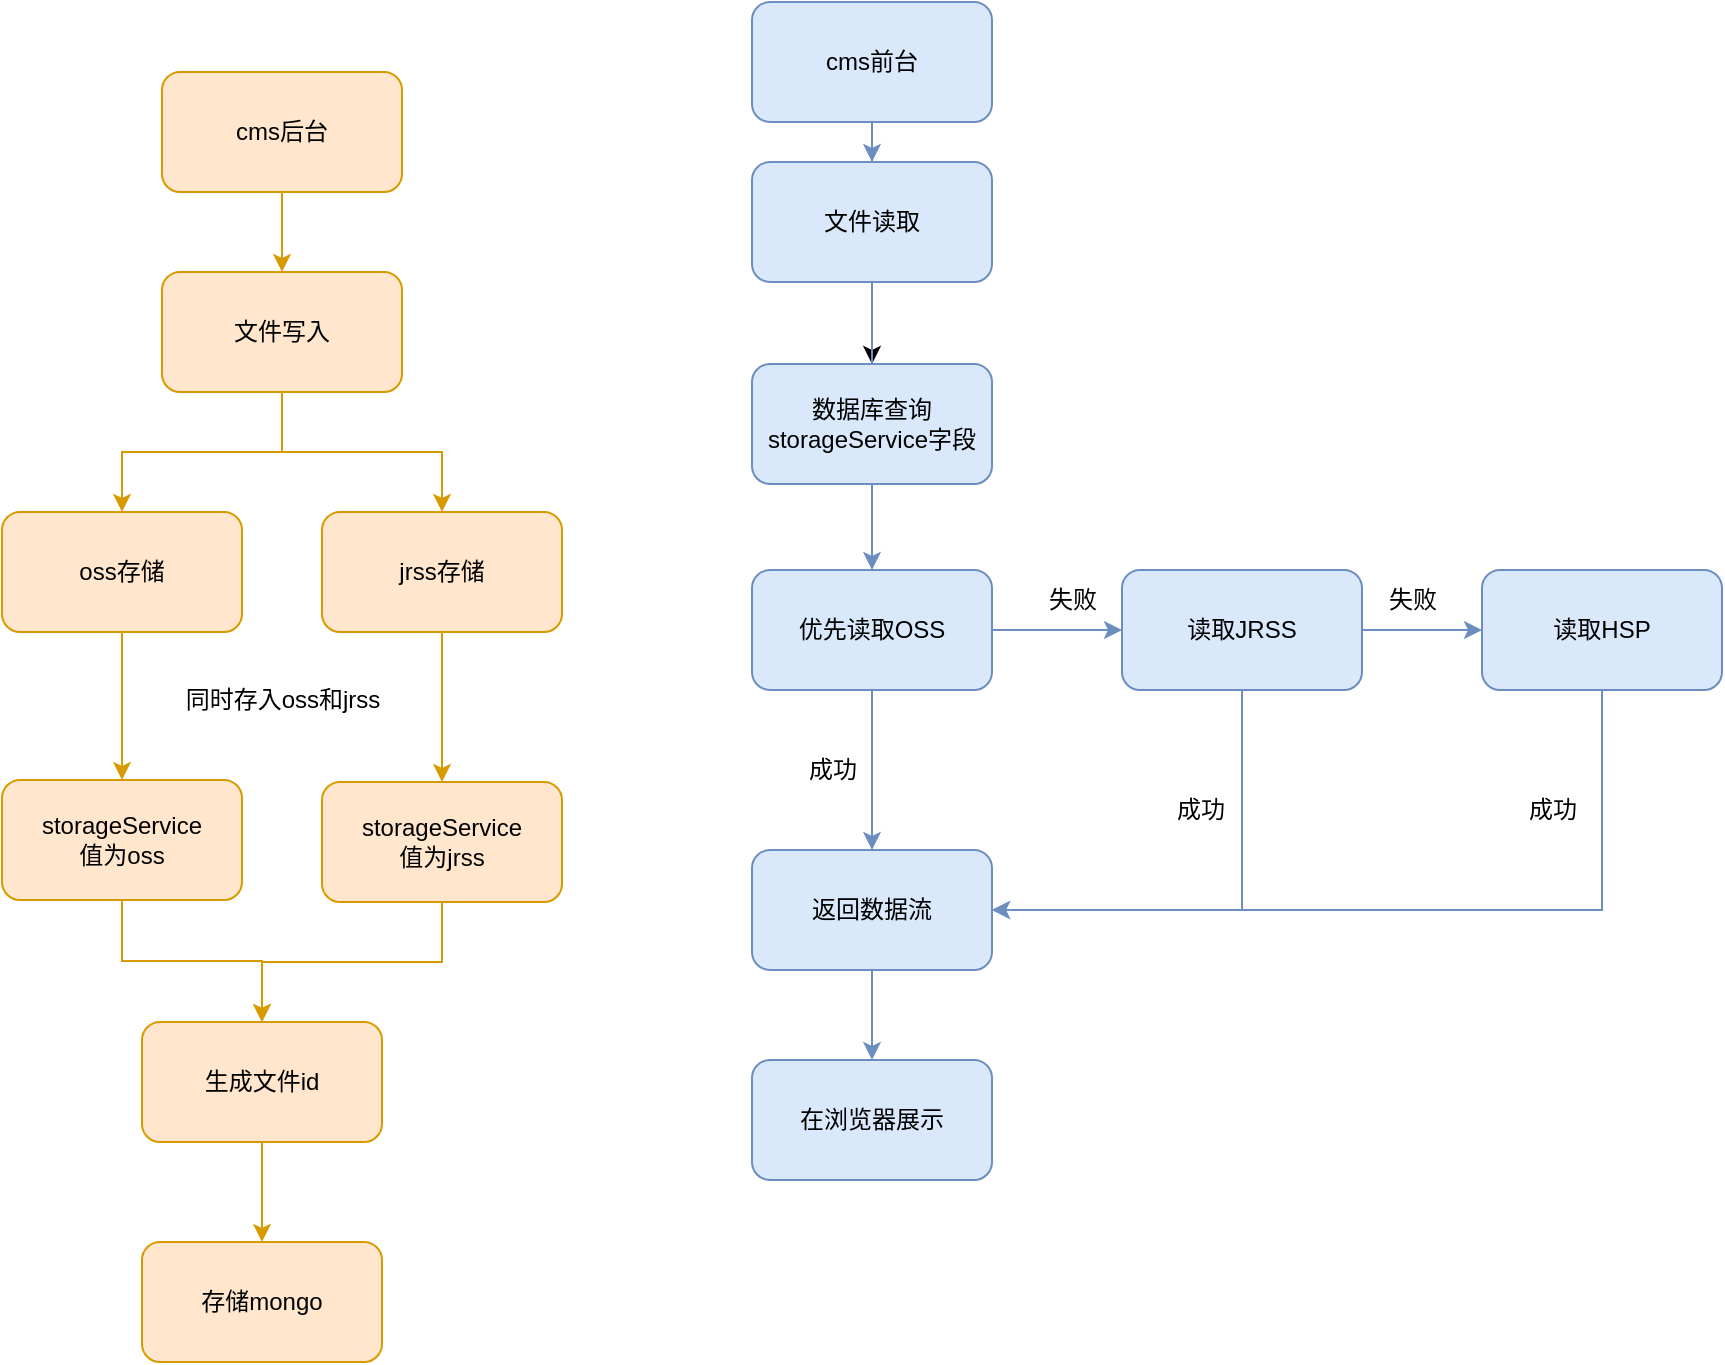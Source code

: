 <mxfile version="20.4.0" type="github">
  <diagram id="kbSdvPudLcJXdEKSjWj3" name="第 1 页">
    <mxGraphModel dx="1178" dy="712" grid="1" gridSize="10" guides="1" tooltips="1" connect="1" arrows="1" fold="1" page="1" pageScale="1" pageWidth="827" pageHeight="1169" math="0" shadow="0">
      <root>
        <mxCell id="0" />
        <mxCell id="1" parent="0" />
        <mxCell id="FoAXJZJZyae9qx9strcY-3" value="" style="edgeStyle=orthogonalEdgeStyle;rounded=0;orthogonalLoop=1;jettySize=auto;html=1;fillColor=#ffe6cc;strokeColor=#d79b00;" edge="1" parent="1" source="FoAXJZJZyae9qx9strcY-1" target="FoAXJZJZyae9qx9strcY-2">
          <mxGeometry relative="1" as="geometry" />
        </mxCell>
        <mxCell id="FoAXJZJZyae9qx9strcY-1" value="cms后台" style="rounded=1;whiteSpace=wrap;html=1;fillColor=#ffe6cc;strokeColor=#d79b00;" vertex="1" parent="1">
          <mxGeometry x="90" y="85" width="120" height="60" as="geometry" />
        </mxCell>
        <mxCell id="FoAXJZJZyae9qx9strcY-5" value="" style="edgeStyle=orthogonalEdgeStyle;rounded=0;orthogonalLoop=1;jettySize=auto;html=1;fillColor=#ffe6cc;strokeColor=#d79b00;" edge="1" parent="1" source="FoAXJZJZyae9qx9strcY-2" target="FoAXJZJZyae9qx9strcY-4">
          <mxGeometry relative="1" as="geometry" />
        </mxCell>
        <mxCell id="FoAXJZJZyae9qx9strcY-7" value="" style="edgeStyle=orthogonalEdgeStyle;rounded=0;orthogonalLoop=1;jettySize=auto;html=1;fillColor=#ffe6cc;strokeColor=#d79b00;" edge="1" parent="1" source="FoAXJZJZyae9qx9strcY-2" target="FoAXJZJZyae9qx9strcY-6">
          <mxGeometry relative="1" as="geometry" />
        </mxCell>
        <mxCell id="FoAXJZJZyae9qx9strcY-2" value="文件写入" style="whiteSpace=wrap;html=1;rounded=1;fillColor=#ffe6cc;strokeColor=#d79b00;" vertex="1" parent="1">
          <mxGeometry x="90" y="185" width="120" height="60" as="geometry" />
        </mxCell>
        <mxCell id="FoAXJZJZyae9qx9strcY-40" value="" style="edgeStyle=orthogonalEdgeStyle;rounded=0;orthogonalLoop=1;jettySize=auto;html=1;fillColor=#ffe6cc;strokeColor=#d79b00;" edge="1" parent="1" source="FoAXJZJZyae9qx9strcY-4" target="FoAXJZJZyae9qx9strcY-39">
          <mxGeometry relative="1" as="geometry" />
        </mxCell>
        <mxCell id="FoAXJZJZyae9qx9strcY-4" value="oss存储" style="whiteSpace=wrap;html=1;rounded=1;fillColor=#ffe6cc;strokeColor=#d79b00;" vertex="1" parent="1">
          <mxGeometry x="10" y="305" width="120" height="60" as="geometry" />
        </mxCell>
        <mxCell id="FoAXJZJZyae9qx9strcY-42" value="" style="edgeStyle=orthogonalEdgeStyle;rounded=0;orthogonalLoop=1;jettySize=auto;html=1;fillColor=#ffe6cc;strokeColor=#d79b00;" edge="1" parent="1" source="FoAXJZJZyae9qx9strcY-6" target="FoAXJZJZyae9qx9strcY-41">
          <mxGeometry relative="1" as="geometry" />
        </mxCell>
        <mxCell id="FoAXJZJZyae9qx9strcY-6" value="jrss存储" style="whiteSpace=wrap;html=1;rounded=1;fillColor=#ffe6cc;strokeColor=#d79b00;" vertex="1" parent="1">
          <mxGeometry x="170" y="305" width="120" height="60" as="geometry" />
        </mxCell>
        <mxCell id="FoAXJZJZyae9qx9strcY-10" value="" style="edgeStyle=orthogonalEdgeStyle;rounded=0;orthogonalLoop=1;jettySize=auto;html=1;fillColor=#dae8fc;strokeColor=#6c8ebf;" edge="1" parent="1" source="FoAXJZJZyae9qx9strcY-8" target="FoAXJZJZyae9qx9strcY-9">
          <mxGeometry relative="1" as="geometry" />
        </mxCell>
        <mxCell id="FoAXJZJZyae9qx9strcY-8" value="cms前台" style="rounded=1;whiteSpace=wrap;html=1;fillColor=#dae8fc;strokeColor=#6c8ebf;" vertex="1" parent="1">
          <mxGeometry x="385" y="50" width="120" height="60" as="geometry" />
        </mxCell>
        <mxCell id="FoAXJZJZyae9qx9strcY-12" value="" style="edgeStyle=orthogonalEdgeStyle;rounded=0;orthogonalLoop=1;jettySize=auto;html=1;fillColor=#dae8fc;strokeColor=#6c8ebf;startArrow=none;" edge="1" parent="1" source="FoAXJZJZyae9qx9strcY-36" target="FoAXJZJZyae9qx9strcY-11">
          <mxGeometry relative="1" as="geometry" />
        </mxCell>
        <mxCell id="FoAXJZJZyae9qx9strcY-37" value="" style="edgeStyle=orthogonalEdgeStyle;rounded=0;orthogonalLoop=1;jettySize=auto;html=1;" edge="1" parent="1" source="FoAXJZJZyae9qx9strcY-9" target="FoAXJZJZyae9qx9strcY-36">
          <mxGeometry relative="1" as="geometry" />
        </mxCell>
        <mxCell id="FoAXJZJZyae9qx9strcY-9" value="文件读取" style="rounded=1;whiteSpace=wrap;html=1;fillColor=#dae8fc;strokeColor=#6c8ebf;" vertex="1" parent="1">
          <mxGeometry x="385" y="130" width="120" height="60" as="geometry" />
        </mxCell>
        <mxCell id="FoAXJZJZyae9qx9strcY-14" value="" style="edgeStyle=orthogonalEdgeStyle;rounded=0;orthogonalLoop=1;jettySize=auto;html=1;fillColor=#dae8fc;strokeColor=#6c8ebf;" edge="1" parent="1" source="FoAXJZJZyae9qx9strcY-11" target="FoAXJZJZyae9qx9strcY-13">
          <mxGeometry relative="1" as="geometry" />
        </mxCell>
        <mxCell id="FoAXJZJZyae9qx9strcY-17" value="" style="edgeStyle=orthogonalEdgeStyle;rounded=0;orthogonalLoop=1;jettySize=auto;html=1;fillColor=#dae8fc;strokeColor=#6c8ebf;" edge="1" parent="1" source="FoAXJZJZyae9qx9strcY-11" target="FoAXJZJZyae9qx9strcY-16">
          <mxGeometry relative="1" as="geometry" />
        </mxCell>
        <mxCell id="FoAXJZJZyae9qx9strcY-11" value="优先读取OSS" style="rounded=1;whiteSpace=wrap;html=1;fillColor=#dae8fc;strokeColor=#6c8ebf;" vertex="1" parent="1">
          <mxGeometry x="385" y="334" width="120" height="60" as="geometry" />
        </mxCell>
        <mxCell id="FoAXJZJZyae9qx9strcY-21" value="" style="edgeStyle=orthogonalEdgeStyle;rounded=0;orthogonalLoop=1;jettySize=auto;html=1;fillColor=#dae8fc;strokeColor=#6c8ebf;" edge="1" parent="1" source="FoAXJZJZyae9qx9strcY-13" target="FoAXJZJZyae9qx9strcY-20">
          <mxGeometry relative="1" as="geometry" />
        </mxCell>
        <mxCell id="FoAXJZJZyae9qx9strcY-13" value="返回数据流" style="rounded=1;whiteSpace=wrap;html=1;fillColor=#dae8fc;strokeColor=#6c8ebf;" vertex="1" parent="1">
          <mxGeometry x="385" y="474" width="120" height="60" as="geometry" />
        </mxCell>
        <mxCell id="FoAXJZJZyae9qx9strcY-15" value="成功" style="text;html=1;align=center;verticalAlign=middle;resizable=0;points=[];autosize=1;" vertex="1" parent="1">
          <mxGeometry x="400" y="419" width="50" height="30" as="geometry" />
        </mxCell>
        <mxCell id="FoAXJZJZyae9qx9strcY-18" style="edgeStyle=orthogonalEdgeStyle;rounded=0;orthogonalLoop=1;jettySize=auto;html=1;exitX=0.5;exitY=1;exitDx=0;exitDy=0;entryX=1;entryY=0.5;entryDx=0;entryDy=0;fillColor=#dae8fc;strokeColor=#6c8ebf;" edge="1" parent="1" source="FoAXJZJZyae9qx9strcY-16" target="FoAXJZJZyae9qx9strcY-13">
          <mxGeometry relative="1" as="geometry" />
        </mxCell>
        <mxCell id="FoAXJZJZyae9qx9strcY-25" value="" style="edgeStyle=orthogonalEdgeStyle;rounded=0;orthogonalLoop=1;jettySize=auto;html=1;fillColor=#dae8fc;strokeColor=#6c8ebf;" edge="1" parent="1" source="FoAXJZJZyae9qx9strcY-16" target="FoAXJZJZyae9qx9strcY-24">
          <mxGeometry relative="1" as="geometry" />
        </mxCell>
        <mxCell id="FoAXJZJZyae9qx9strcY-16" value="读取JRSS" style="rounded=1;whiteSpace=wrap;html=1;fillColor=#dae8fc;strokeColor=#6c8ebf;" vertex="1" parent="1">
          <mxGeometry x="570" y="334" width="120" height="60" as="geometry" />
        </mxCell>
        <mxCell id="FoAXJZJZyae9qx9strcY-19" value="失败" style="text;html=1;align=center;verticalAlign=middle;resizable=0;points=[];autosize=1;" vertex="1" parent="1">
          <mxGeometry x="520" y="334" width="50" height="30" as="geometry" />
        </mxCell>
        <mxCell id="FoAXJZJZyae9qx9strcY-20" value="在浏览器展示" style="rounded=1;whiteSpace=wrap;html=1;fillColor=#dae8fc;strokeColor=#6c8ebf;" vertex="1" parent="1">
          <mxGeometry x="385" y="579" width="120" height="60" as="geometry" />
        </mxCell>
        <mxCell id="FoAXJZJZyae9qx9strcY-32" value="" style="edgeStyle=orthogonalEdgeStyle;rounded=0;orthogonalLoop=1;jettySize=auto;html=1;fillColor=#ffe6cc;strokeColor=#d79b00;" edge="1" parent="1" source="FoAXJZJZyae9qx9strcY-22" target="FoAXJZJZyae9qx9strcY-31">
          <mxGeometry relative="1" as="geometry" />
        </mxCell>
        <mxCell id="FoAXJZJZyae9qx9strcY-22" value="生成文件id" style="whiteSpace=wrap;html=1;rounded=1;fillColor=#ffe6cc;strokeColor=#d79b00;" vertex="1" parent="1">
          <mxGeometry x="80" y="560" width="120" height="60" as="geometry" />
        </mxCell>
        <mxCell id="FoAXJZJZyae9qx9strcY-27" style="edgeStyle=orthogonalEdgeStyle;rounded=0;orthogonalLoop=1;jettySize=auto;html=1;exitX=0.5;exitY=1;exitDx=0;exitDy=0;entryX=1;entryY=0.5;entryDx=0;entryDy=0;fillColor=#dae8fc;strokeColor=#6c8ebf;" edge="1" parent="1" source="FoAXJZJZyae9qx9strcY-24" target="FoAXJZJZyae9qx9strcY-13">
          <mxGeometry relative="1" as="geometry" />
        </mxCell>
        <mxCell id="FoAXJZJZyae9qx9strcY-24" value="读取HSP" style="rounded=1;whiteSpace=wrap;html=1;fillColor=#dae8fc;strokeColor=#6c8ebf;" vertex="1" parent="1">
          <mxGeometry x="750" y="334" width="120" height="60" as="geometry" />
        </mxCell>
        <mxCell id="FoAXJZJZyae9qx9strcY-26" value="失败" style="text;html=1;align=center;verticalAlign=middle;resizable=0;points=[];autosize=1;" vertex="1" parent="1">
          <mxGeometry x="690" y="334" width="50" height="30" as="geometry" />
        </mxCell>
        <mxCell id="FoAXJZJZyae9qx9strcY-28" value="成功" style="text;html=1;align=center;verticalAlign=middle;resizable=0;points=[];autosize=1;" vertex="1" parent="1">
          <mxGeometry x="584" y="439" width="50" height="30" as="geometry" />
        </mxCell>
        <mxCell id="FoAXJZJZyae9qx9strcY-29" value="成功" style="text;html=1;align=center;verticalAlign=middle;resizable=0;points=[];autosize=1;" vertex="1" parent="1">
          <mxGeometry x="760" y="439" width="50" height="30" as="geometry" />
        </mxCell>
        <mxCell id="FoAXJZJZyae9qx9strcY-31" value="存储mongo" style="whiteSpace=wrap;html=1;rounded=1;fillColor=#ffe6cc;strokeColor=#d79b00;" vertex="1" parent="1">
          <mxGeometry x="80" y="670" width="120" height="60" as="geometry" />
        </mxCell>
        <mxCell id="FoAXJZJZyae9qx9strcY-34" value="同时存入oss和jrss" style="text;html=1;align=center;verticalAlign=middle;resizable=0;points=[];autosize=1;" vertex="1" parent="1">
          <mxGeometry x="90" y="384" width="120" height="30" as="geometry" />
        </mxCell>
        <mxCell id="FoAXJZJZyae9qx9strcY-36" value="数据库查询&lt;br&gt;storageService字段" style="rounded=1;whiteSpace=wrap;html=1;fillColor=#dae8fc;strokeColor=#6c8ebf;" vertex="1" parent="1">
          <mxGeometry x="385" y="231" width="120" height="60" as="geometry" />
        </mxCell>
        <mxCell id="FoAXJZJZyae9qx9strcY-38" value="" style="edgeStyle=orthogonalEdgeStyle;rounded=0;orthogonalLoop=1;jettySize=auto;html=1;fillColor=#dae8fc;strokeColor=#6c8ebf;endArrow=none;" edge="1" parent="1" source="FoAXJZJZyae9qx9strcY-9" target="FoAXJZJZyae9qx9strcY-36">
          <mxGeometry relative="1" as="geometry">
            <mxPoint x="445" y="190" as="sourcePoint" />
            <mxPoint x="445" y="334" as="targetPoint" />
          </mxGeometry>
        </mxCell>
        <mxCell id="FoAXJZJZyae9qx9strcY-45" style="edgeStyle=orthogonalEdgeStyle;rounded=0;orthogonalLoop=1;jettySize=auto;html=1;exitX=0.5;exitY=1;exitDx=0;exitDy=0;entryX=0.5;entryY=0;entryDx=0;entryDy=0;fillColor=#ffe6cc;strokeColor=#d79b00;" edge="1" parent="1" source="FoAXJZJZyae9qx9strcY-39" target="FoAXJZJZyae9qx9strcY-22">
          <mxGeometry relative="1" as="geometry" />
        </mxCell>
        <mxCell id="FoAXJZJZyae9qx9strcY-39" value="storageService&lt;br&gt;值为oss" style="whiteSpace=wrap;html=1;rounded=1;fillColor=#ffe6cc;strokeColor=#d79b00;" vertex="1" parent="1">
          <mxGeometry x="10" y="439" width="120" height="60" as="geometry" />
        </mxCell>
        <mxCell id="FoAXJZJZyae9qx9strcY-43" style="edgeStyle=orthogonalEdgeStyle;rounded=0;orthogonalLoop=1;jettySize=auto;html=1;exitX=0.5;exitY=1;exitDx=0;exitDy=0;entryX=0.5;entryY=0;entryDx=0;entryDy=0;fillColor=#ffe6cc;strokeColor=#d79b00;" edge="1" parent="1" source="FoAXJZJZyae9qx9strcY-41" target="FoAXJZJZyae9qx9strcY-22">
          <mxGeometry relative="1" as="geometry" />
        </mxCell>
        <mxCell id="FoAXJZJZyae9qx9strcY-41" value="storageService&lt;br&gt;值为jrss" style="whiteSpace=wrap;html=1;rounded=1;fillColor=#ffe6cc;strokeColor=#d79b00;" vertex="1" parent="1">
          <mxGeometry x="170" y="440" width="120" height="60" as="geometry" />
        </mxCell>
      </root>
    </mxGraphModel>
  </diagram>
</mxfile>
